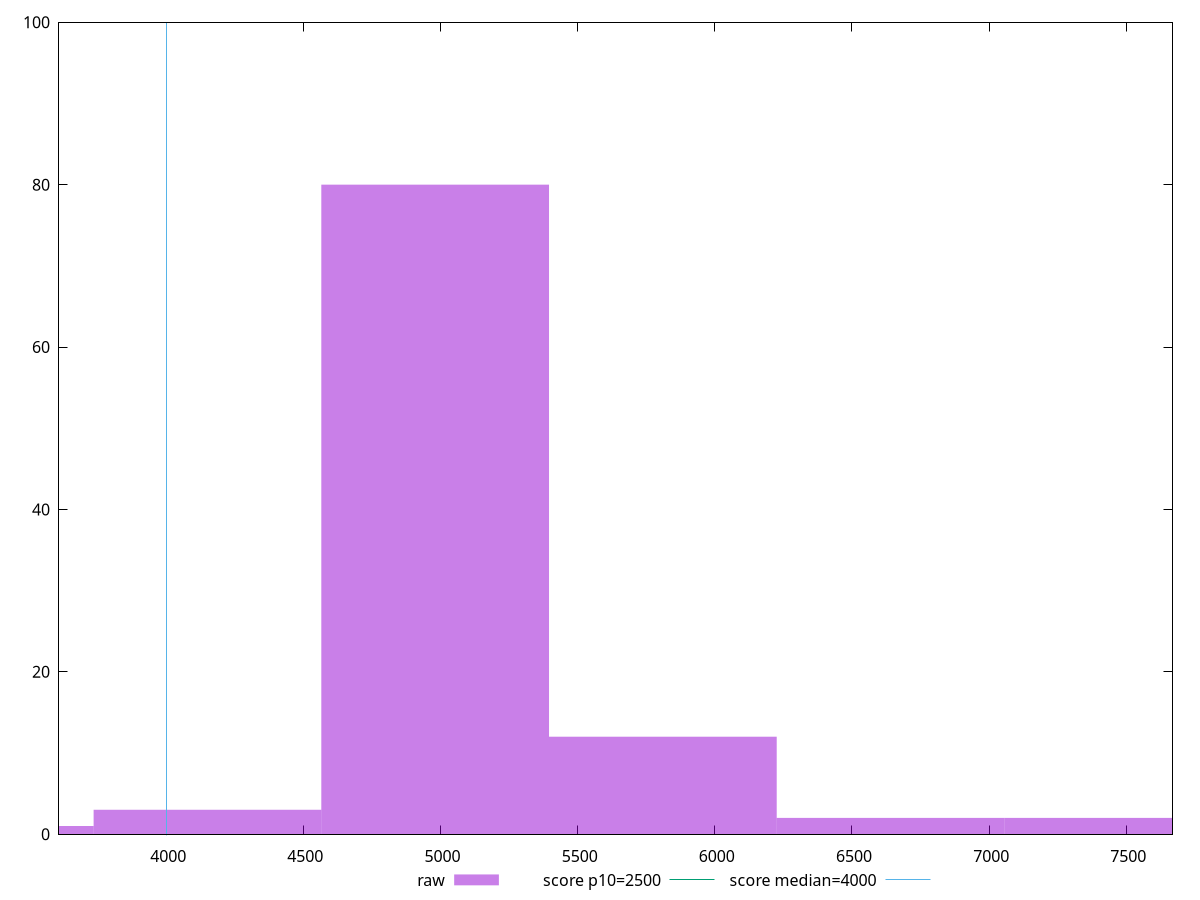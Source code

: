 reset

$raw <<EOF
5810.539847392527 12
4980.462726336452 80
7470.694089504677 2
6640.616968448602 2
4150.385605280377 3
3320.308484224301 1
EOF

set key outside below
set boxwidth 830.0771210560753
set xrange [3609.1769999999997:7668.369000000001]
set yrange [0:100]
set trange [0:100]
set style fill transparent solid 0.5 noborder

set parametric
set terminal svg size 640, 490 enhanced background rgb 'white'
set output "report_00013_2021-02-09T12-04-24.940Z/largest-contentful-paint/samples/pages+cached+noadtech+nomedia+nocss/raw/histogram.svg"

plot $raw title "raw" with boxes, \
     2500,t title "score p10=2500", \
     4000,t title "score median=4000"

reset
